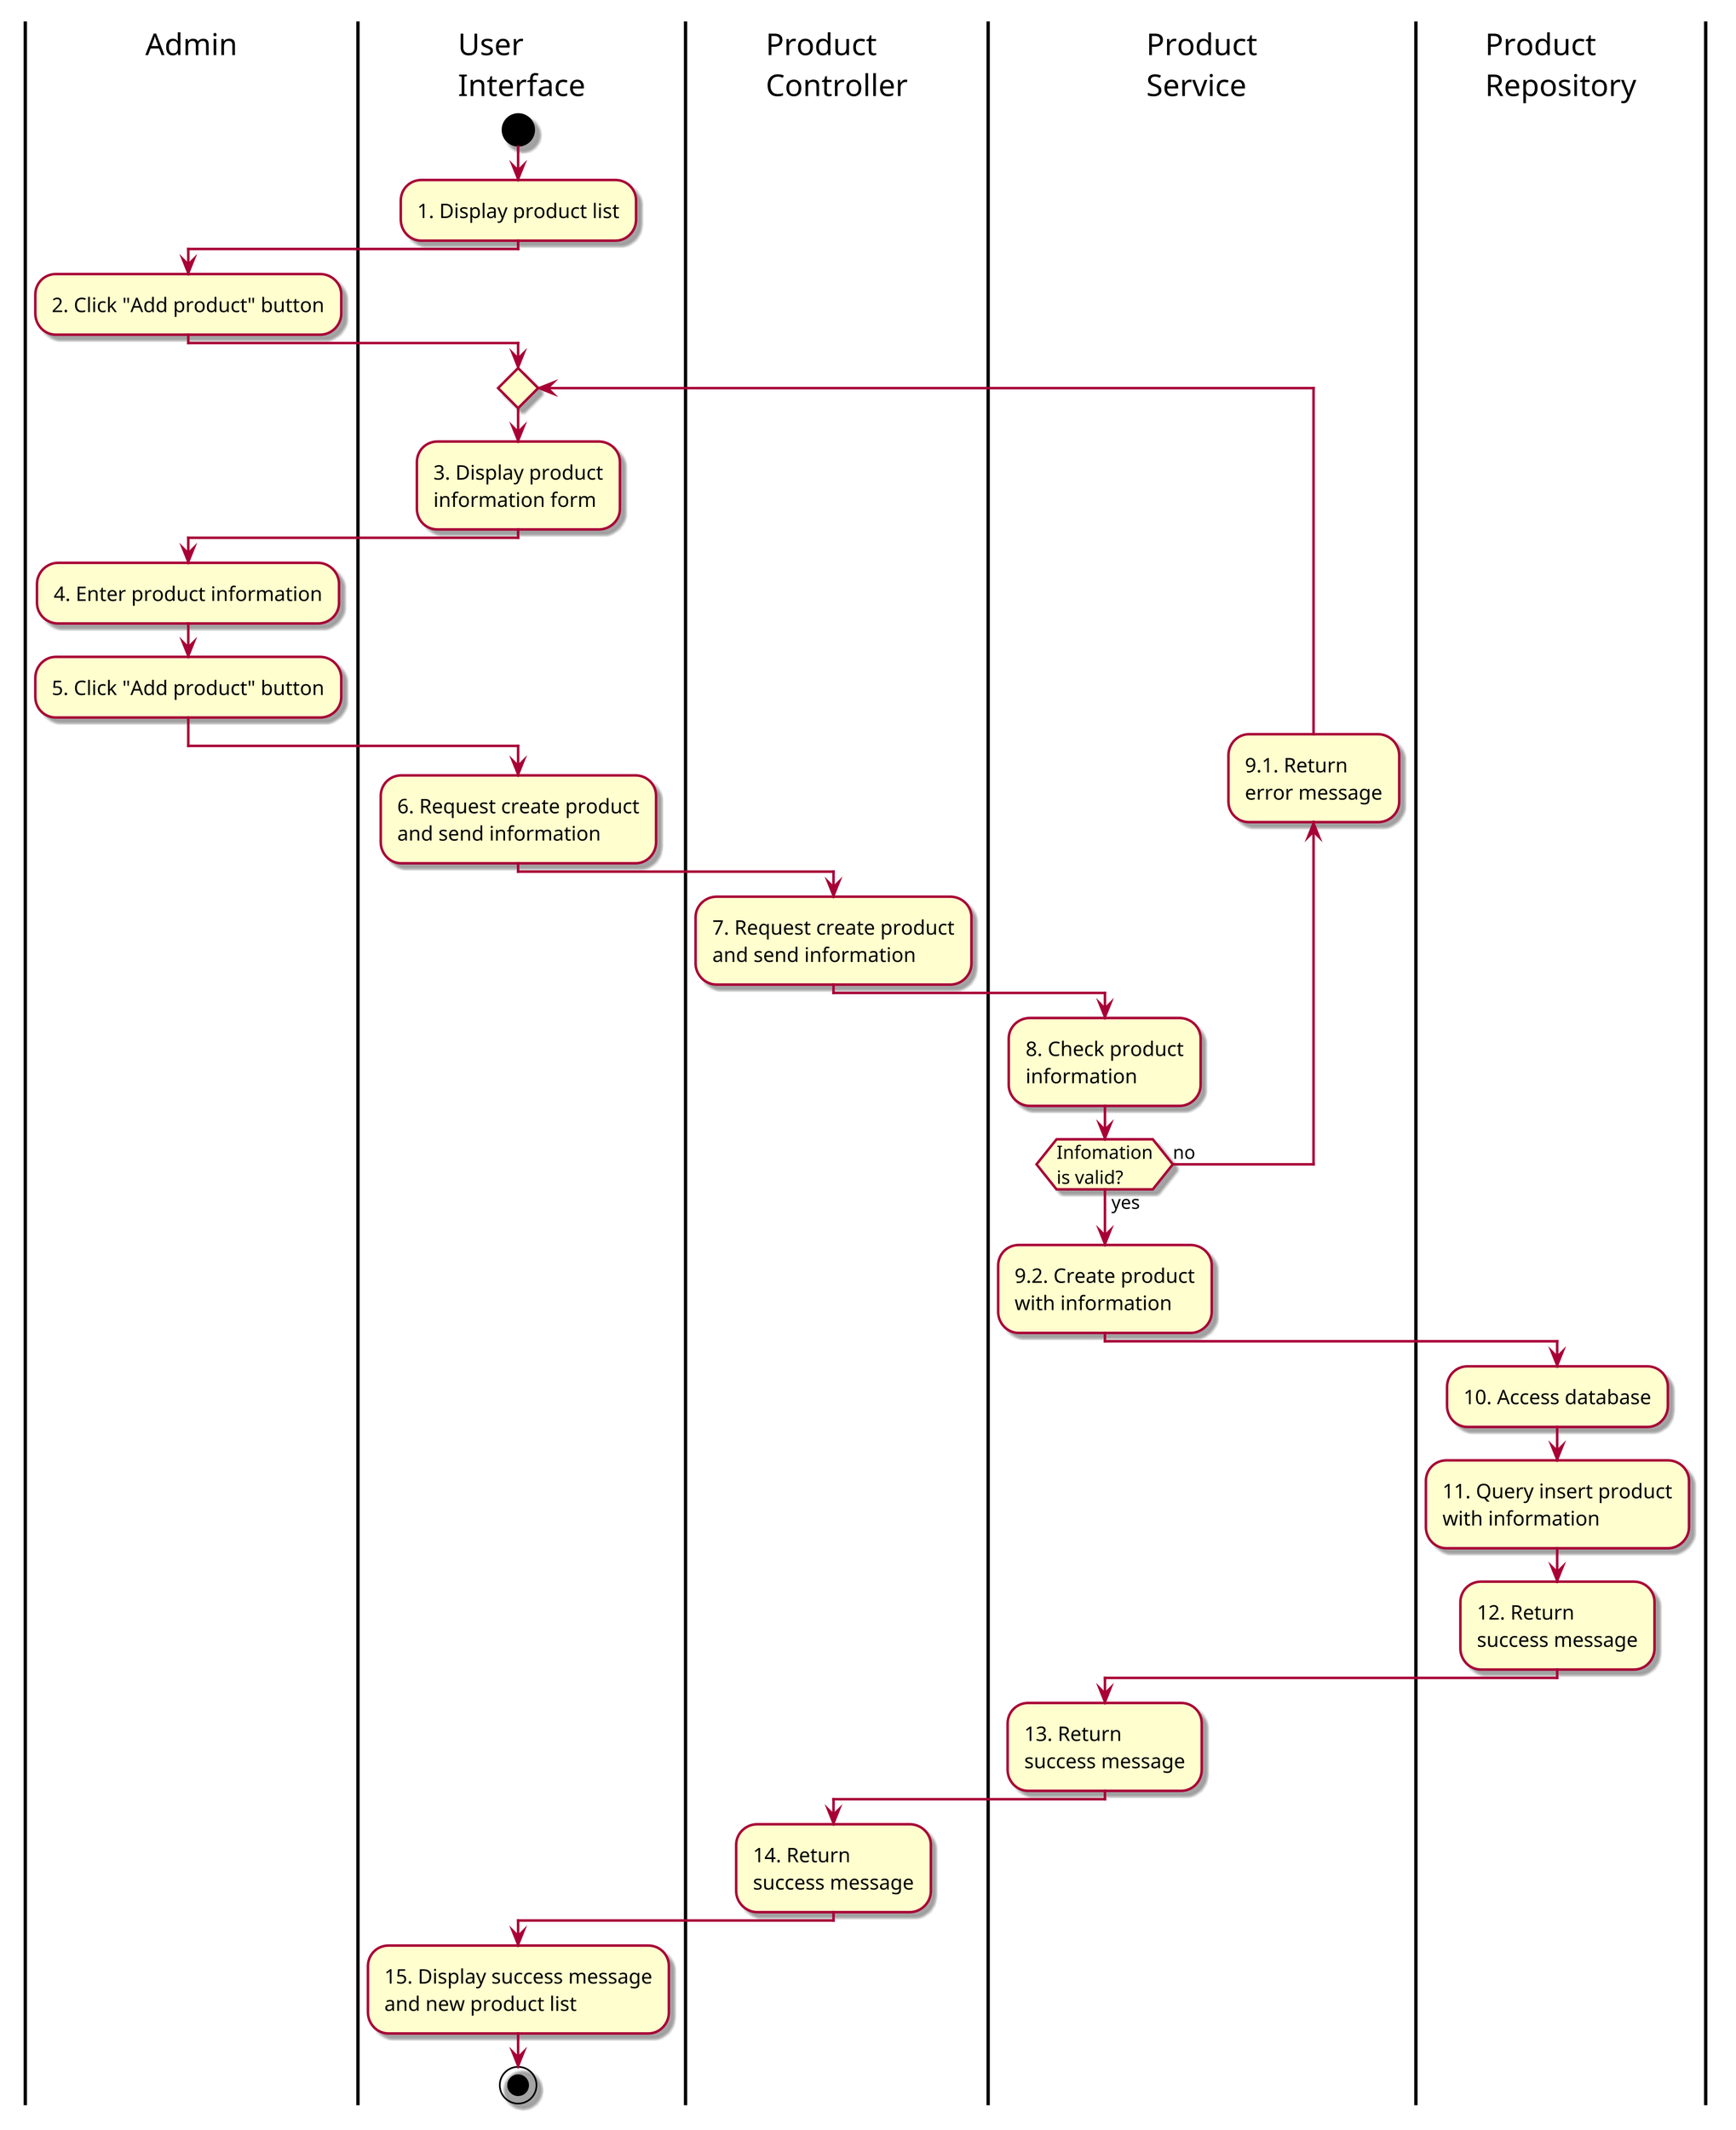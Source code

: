 @startuml ActAddProduct

skin rose
scale 3

|Admin|
|User\nInterface|
|Product\nController|
|Product\nService|
|Product\nRepository|
|User\nInterface|
start
:1. Display product list;
|Admin|
:2. Click "Add product" button;
|User\nInterface|
repeat
:3. Display product\ninformation form;
|Admin|
:4. Enter product information;
:5. Click "Add product" button;
|User\nInterface|
:6. Request create product\nand send information;
|Product\nController|
:7. Request create product\nand send information;
|Product\nService|
:8. Check product\ninformation;
backward :9.1. Return\nerror message;
repeat while(Infomation\nis valid?) is(no) not(yes)
:9.2. Create product\nwith information;
|Product\nRepository|
:10. Access database;
:11. Query insert product\nwith information;
:12. Return\nsuccess message;
|Product\nService|
:13. Return\nsuccess message;
|Product\nController|
:14. Return\nsuccess message;
|User\nInterface|
:15. Display success message\nand new product list;
stop

@enduml